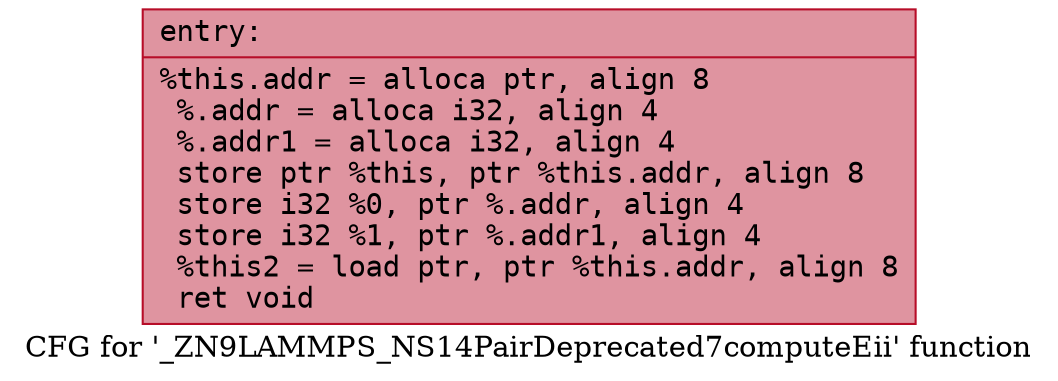 digraph "CFG for '_ZN9LAMMPS_NS14PairDeprecated7computeEii' function" {
	label="CFG for '_ZN9LAMMPS_NS14PairDeprecated7computeEii' function";

	Node0x55e0e8195dc0 [shape=record,color="#b70d28ff", style=filled, fillcolor="#b70d2870" fontname="Courier",label="{entry:\l|  %this.addr = alloca ptr, align 8\l  %.addr = alloca i32, align 4\l  %.addr1 = alloca i32, align 4\l  store ptr %this, ptr %this.addr, align 8\l  store i32 %0, ptr %.addr, align 4\l  store i32 %1, ptr %.addr1, align 4\l  %this2 = load ptr, ptr %this.addr, align 8\l  ret void\l}"];
}
